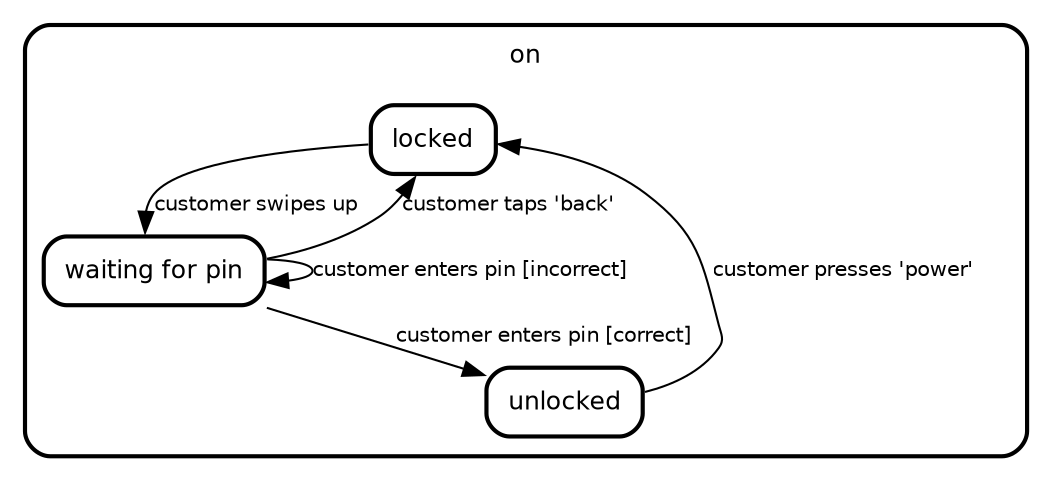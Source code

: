 digraph "state transitions" {
  fontname="Helvetica" fontsize=12 penwidth=2.0 splines=true ordering=out compound=true overlap=scale nodesep=0.3 ranksep=0.1
  node [shape=plaintext style=filled fillcolor="#FFFFFF01" fontname=Helvetica fontsize=12 penwidth=2.0]
  edge [fontname=Helvetica fontsize=10]

    subgraph "cluster_on" {
      class="state regular" color="black" label= <
      <table cellborder="0" border="0">
        <tr><td>on</td></tr>
      </table>
      > style=rounded penwidth=2.0
      "on" [shape=point style=invis margin=0 width=0 height=0 fixedsize=true]
        "locked" [margin=0 class="state regular" color="black" label= <
      <table align="center" cellborder="0" border="2" style="rounded" width="48">
        <tr><td width="48" cellpadding="7">locked</td></tr>
      </table>
    >]
    "waiting for pin" [margin=0 class="state regular" color="black" label= <
      <table align="center" cellborder="0" border="2" style="rounded" width="48">
        <tr><td width="48" cellpadding="7">waiting for pin</td></tr>
      </table>
    >]
    "unlocked" [margin=0 class="state regular" color="black" label= <
      <table align="center" cellborder="0" border="2" style="rounded" width="48">
        <tr><td width="48" cellpadding="7">unlocked</td></tr>
      </table>
    >]
  
    }

    "locked" -> "waiting for pin" [label="customer swipes up   \l" color="black" fontcolor="black" class="transition"]
    "waiting for pin" -> "locked" [label="customer taps 'back'   \l" color="black" fontcolor="black" class="transition"]
    "waiting for pin" -> "unlocked" [label="customer enters pin [correct]   \l" color="black" fontcolor="black" class="transition"]
    "waiting for pin" -> "waiting for pin" [label="customer enters pin [incorrect]   \l" color="black" fontcolor="black" class="transition"]
    "unlocked" -> "locked" [label="customer presses 'power'   \l" color="black" fontcolor="black" class="transition"]
}
